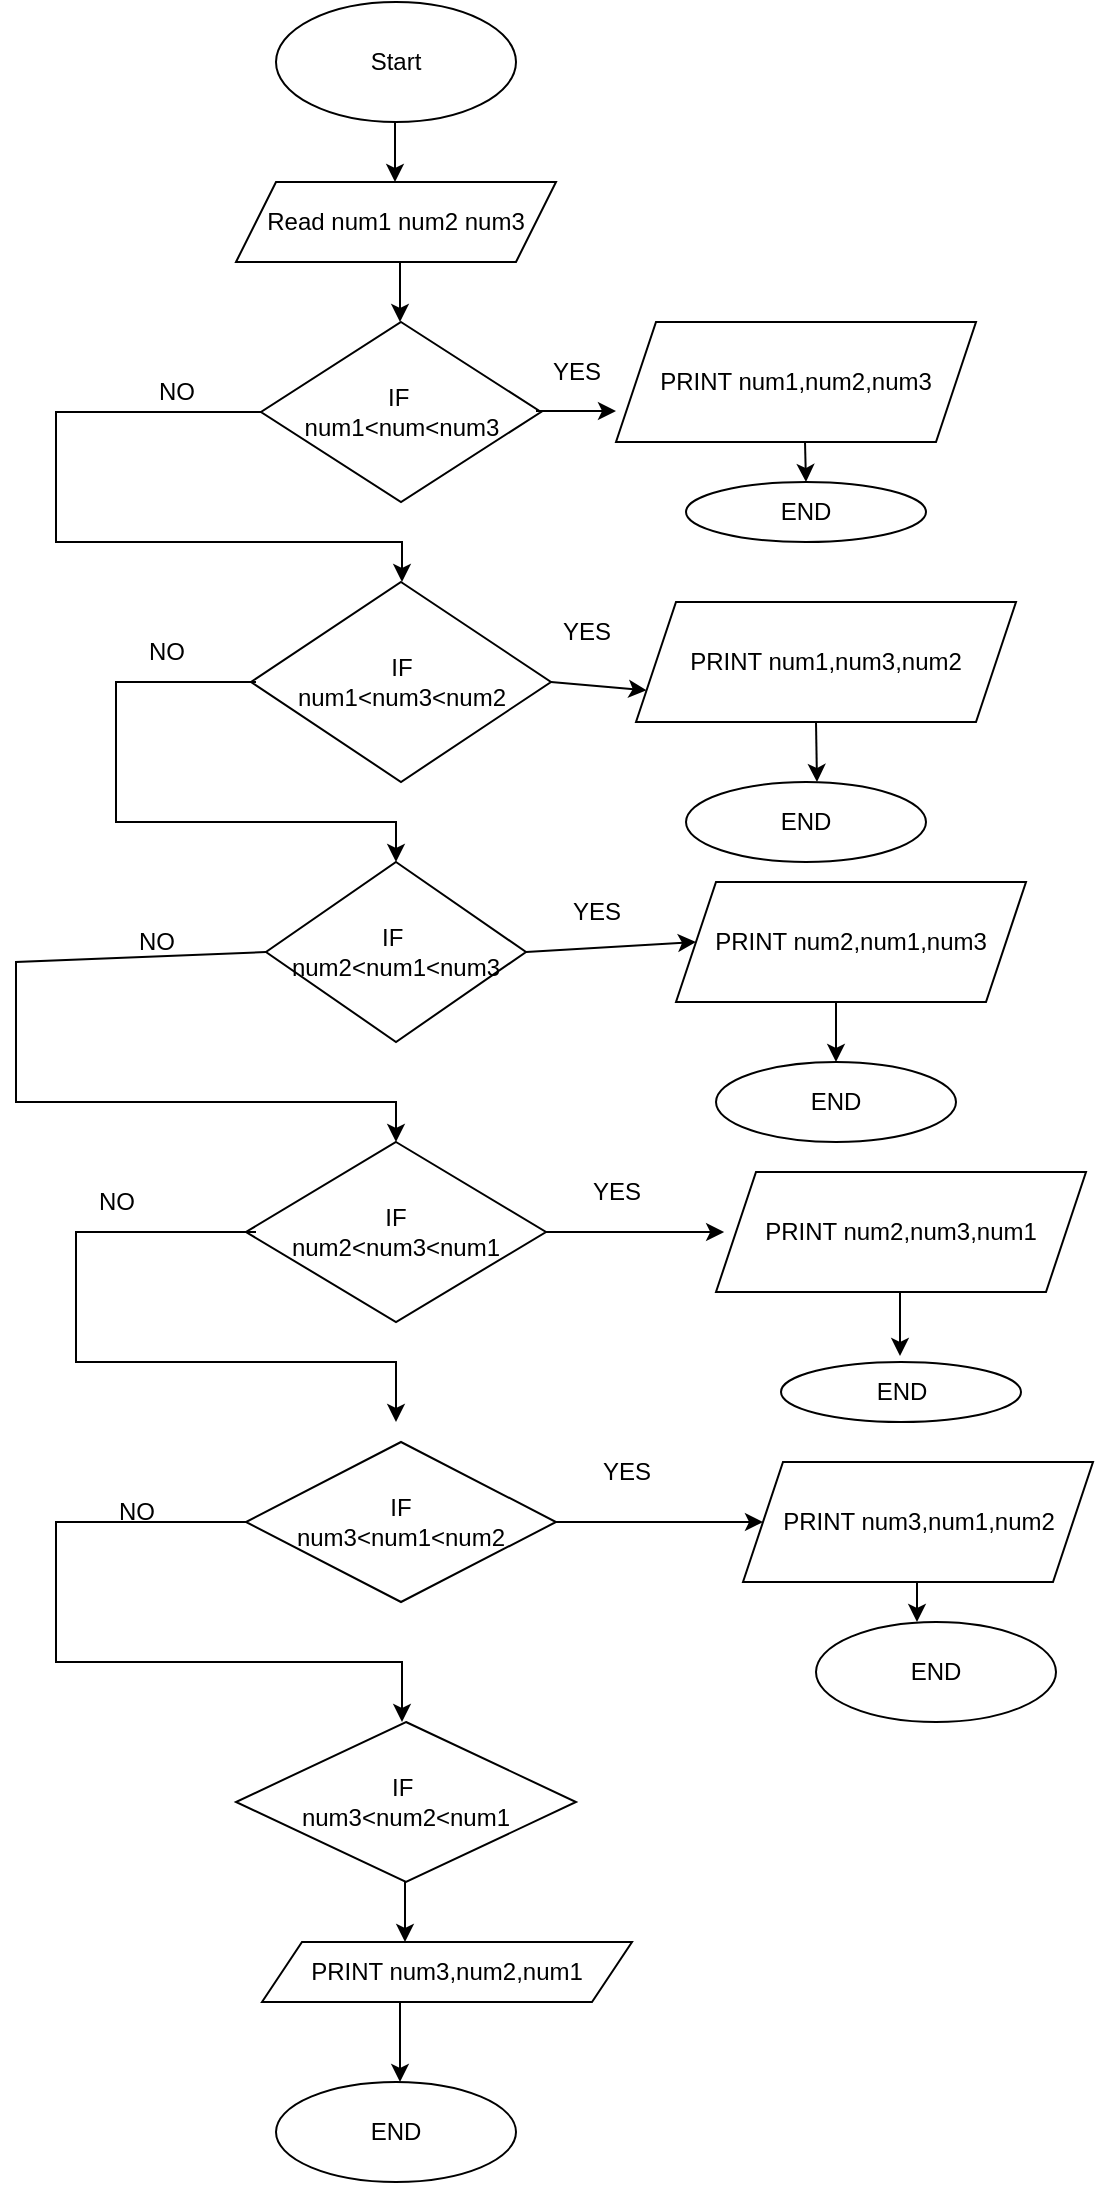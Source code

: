 <mxfile version="21.6.5" type="github">
  <diagram name="Page-1" id="npai-QiDN7zky4iT8uNj">
    <mxGraphModel dx="880" dy="405" grid="1" gridSize="10" guides="1" tooltips="1" connect="1" arrows="1" fold="1" page="1" pageScale="1" pageWidth="850" pageHeight="1100" math="0" shadow="0">
      <root>
        <mxCell id="0" />
        <mxCell id="1" parent="0" />
        <mxCell id="OcrMlM3AqxfY7xWe_7HJ-1" value="Start" style="ellipse;whiteSpace=wrap;html=1;shadow=0;" vertex="1" parent="1">
          <mxGeometry x="340" width="120" height="60" as="geometry" />
        </mxCell>
        <mxCell id="OcrMlM3AqxfY7xWe_7HJ-2" value="" style="endArrow=classic;html=1;rounded=0;shadow=0;" edge="1" parent="1">
          <mxGeometry width="50" height="50" relative="1" as="geometry">
            <mxPoint x="399.5" y="60" as="sourcePoint" />
            <mxPoint x="399.5" y="90" as="targetPoint" />
          </mxGeometry>
        </mxCell>
        <mxCell id="OcrMlM3AqxfY7xWe_7HJ-3" value="Read num1 num2 num3" style="shape=parallelogram;perimeter=parallelogramPerimeter;whiteSpace=wrap;html=1;fixedSize=1;shadow=0;" vertex="1" parent="1">
          <mxGeometry x="320" y="90" width="160" height="40" as="geometry" />
        </mxCell>
        <mxCell id="OcrMlM3AqxfY7xWe_7HJ-4" value="IF&amp;nbsp;&lt;br&gt;num1&amp;lt;num&amp;lt;num3" style="rhombus;whiteSpace=wrap;html=1;shadow=0;" vertex="1" parent="1">
          <mxGeometry x="332.5" y="160" width="140" height="90" as="geometry" />
        </mxCell>
        <mxCell id="OcrMlM3AqxfY7xWe_7HJ-5" value="" style="endArrow=classic;html=1;rounded=0;exitX=0.5;exitY=1;exitDx=0;exitDy=0;shadow=0;" edge="1" parent="1">
          <mxGeometry width="50" height="50" relative="1" as="geometry">
            <mxPoint x="402" y="130" as="sourcePoint" />
            <mxPoint x="402" y="160" as="targetPoint" />
          </mxGeometry>
        </mxCell>
        <mxCell id="OcrMlM3AqxfY7xWe_7HJ-8" value="" style="endArrow=classic;html=1;rounded=0;shadow=0;" edge="1" parent="1">
          <mxGeometry width="50" height="50" relative="1" as="geometry">
            <mxPoint x="470" y="204.5" as="sourcePoint" />
            <mxPoint x="510" y="204.5" as="targetPoint" />
          </mxGeometry>
        </mxCell>
        <mxCell id="OcrMlM3AqxfY7xWe_7HJ-9" value="YES" style="text;html=1;align=center;verticalAlign=middle;resizable=0;points=[];autosize=1;strokeColor=none;fillColor=none;shadow=0;" vertex="1" parent="1">
          <mxGeometry x="465" y="170" width="50" height="30" as="geometry" />
        </mxCell>
        <mxCell id="OcrMlM3AqxfY7xWe_7HJ-10" value="PRINT num1,num2,num3" style="shape=parallelogram;perimeter=parallelogramPerimeter;whiteSpace=wrap;html=1;fixedSize=1;shadow=0;" vertex="1" parent="1">
          <mxGeometry x="510" y="160" width="180" height="60" as="geometry" />
        </mxCell>
        <mxCell id="OcrMlM3AqxfY7xWe_7HJ-11" value="" style="endArrow=classic;html=1;rounded=0;shadow=0;" edge="1" parent="1">
          <mxGeometry width="50" height="50" relative="1" as="geometry">
            <mxPoint x="604.5" y="220" as="sourcePoint" />
            <mxPoint x="605" y="240" as="targetPoint" />
          </mxGeometry>
        </mxCell>
        <mxCell id="OcrMlM3AqxfY7xWe_7HJ-13" value="END" style="ellipse;whiteSpace=wrap;html=1;shadow=0;" vertex="1" parent="1">
          <mxGeometry x="545" y="240" width="120" height="30" as="geometry" />
        </mxCell>
        <mxCell id="OcrMlM3AqxfY7xWe_7HJ-14" value="" style="endArrow=classic;html=1;rounded=0;exitX=0;exitY=0.5;exitDx=0;exitDy=0;shadow=0;" edge="1" parent="1" source="OcrMlM3AqxfY7xWe_7HJ-4">
          <mxGeometry width="50" height="50" relative="1" as="geometry">
            <mxPoint x="290" y="270" as="sourcePoint" />
            <mxPoint x="403" y="290" as="targetPoint" />
            <Array as="points">
              <mxPoint x="230" y="205" />
              <mxPoint x="230" y="270" />
              <mxPoint x="403" y="270" />
            </Array>
          </mxGeometry>
        </mxCell>
        <mxCell id="OcrMlM3AqxfY7xWe_7HJ-15" value="NO" style="text;html=1;align=center;verticalAlign=middle;resizable=0;points=[];autosize=1;strokeColor=none;fillColor=none;shadow=0;" vertex="1" parent="1">
          <mxGeometry x="270" y="180" width="40" height="30" as="geometry" />
        </mxCell>
        <mxCell id="OcrMlM3AqxfY7xWe_7HJ-16" value="IF&lt;br&gt;num1&amp;lt;num3&amp;lt;num2" style="rhombus;whiteSpace=wrap;html=1;shadow=0;" vertex="1" parent="1">
          <mxGeometry x="327.5" y="290" width="150" height="100" as="geometry" />
        </mxCell>
        <mxCell id="OcrMlM3AqxfY7xWe_7HJ-20" value="" style="endArrow=classic;html=1;rounded=0;exitX=1;exitY=0.5;exitDx=0;exitDy=0;entryX=0;entryY=0.75;entryDx=0;entryDy=0;shadow=0;" edge="1" parent="1" source="OcrMlM3AqxfY7xWe_7HJ-16" target="OcrMlM3AqxfY7xWe_7HJ-22">
          <mxGeometry width="50" height="50" relative="1" as="geometry">
            <mxPoint x="490" y="400" as="sourcePoint" />
            <mxPoint x="520" y="400" as="targetPoint" />
          </mxGeometry>
        </mxCell>
        <mxCell id="OcrMlM3AqxfY7xWe_7HJ-21" value="YES" style="text;html=1;align=center;verticalAlign=middle;resizable=0;points=[];autosize=1;strokeColor=none;fillColor=none;shadow=0;" vertex="1" parent="1">
          <mxGeometry x="470" y="300" width="50" height="30" as="geometry" />
        </mxCell>
        <mxCell id="OcrMlM3AqxfY7xWe_7HJ-22" value="PRINT num1,num3,num2" style="shape=parallelogram;perimeter=parallelogramPerimeter;whiteSpace=wrap;html=1;fixedSize=1;shadow=0;" vertex="1" parent="1">
          <mxGeometry x="520" y="300" width="190" height="60" as="geometry" />
        </mxCell>
        <mxCell id="OcrMlM3AqxfY7xWe_7HJ-23" value="" style="endArrow=classic;html=1;rounded=0;shadow=0;" edge="1" parent="1">
          <mxGeometry width="50" height="50" relative="1" as="geometry">
            <mxPoint x="610" y="360" as="sourcePoint" />
            <mxPoint x="610.5" y="390" as="targetPoint" />
          </mxGeometry>
        </mxCell>
        <mxCell id="OcrMlM3AqxfY7xWe_7HJ-24" value="END" style="ellipse;whiteSpace=wrap;html=1;shadow=0;" vertex="1" parent="1">
          <mxGeometry x="545" y="390" width="120" height="40" as="geometry" />
        </mxCell>
        <mxCell id="OcrMlM3AqxfY7xWe_7HJ-28" value="" style="endArrow=classic;html=1;rounded=0;shadow=0;" edge="1" parent="1">
          <mxGeometry width="50" height="50" relative="1" as="geometry">
            <mxPoint x="330" y="340" as="sourcePoint" />
            <mxPoint x="400" y="430" as="targetPoint" />
            <Array as="points">
              <mxPoint x="260" y="340" />
              <mxPoint x="260" y="410" />
              <mxPoint x="400" y="410" />
            </Array>
          </mxGeometry>
        </mxCell>
        <mxCell id="OcrMlM3AqxfY7xWe_7HJ-29" value="IF&amp;nbsp;&lt;br&gt;num2&amp;lt;num1&amp;lt;num3&lt;br&gt;" style="rhombus;whiteSpace=wrap;html=1;shadow=0;" vertex="1" parent="1">
          <mxGeometry x="335" y="430" width="130" height="90" as="geometry" />
        </mxCell>
        <mxCell id="OcrMlM3AqxfY7xWe_7HJ-30" value="NO" style="text;html=1;align=center;verticalAlign=middle;resizable=0;points=[];autosize=1;strokeColor=none;fillColor=none;shadow=0;" vertex="1" parent="1">
          <mxGeometry x="265" y="310" width="40" height="30" as="geometry" />
        </mxCell>
        <mxCell id="OcrMlM3AqxfY7xWe_7HJ-32" value="" style="endArrow=classic;html=1;rounded=0;exitX=1;exitY=0.5;exitDx=0;exitDy=0;entryX=0;entryY=0.5;entryDx=0;entryDy=0;shadow=0;" edge="1" parent="1" source="OcrMlM3AqxfY7xWe_7HJ-29" target="OcrMlM3AqxfY7xWe_7HJ-34">
          <mxGeometry width="50" height="50" relative="1" as="geometry">
            <mxPoint x="500" y="600" as="sourcePoint" />
            <mxPoint x="520" y="545" as="targetPoint" />
          </mxGeometry>
        </mxCell>
        <mxCell id="OcrMlM3AqxfY7xWe_7HJ-33" value="YES" style="text;html=1;align=center;verticalAlign=middle;resizable=0;points=[];autosize=1;strokeColor=none;fillColor=none;shadow=0;" vertex="1" parent="1">
          <mxGeometry x="475" y="440" width="50" height="30" as="geometry" />
        </mxCell>
        <mxCell id="OcrMlM3AqxfY7xWe_7HJ-34" value="PRINT num2,num1,num3" style="shape=parallelogram;perimeter=parallelogramPerimeter;whiteSpace=wrap;html=1;fixedSize=1;shadow=0;" vertex="1" parent="1">
          <mxGeometry x="540" y="440" width="175" height="60" as="geometry" />
        </mxCell>
        <mxCell id="OcrMlM3AqxfY7xWe_7HJ-35" value="" style="endArrow=classic;html=1;rounded=0;shadow=0;" edge="1" parent="1">
          <mxGeometry width="50" height="50" relative="1" as="geometry">
            <mxPoint x="620" y="500" as="sourcePoint" />
            <mxPoint x="620" y="530" as="targetPoint" />
          </mxGeometry>
        </mxCell>
        <mxCell id="OcrMlM3AqxfY7xWe_7HJ-36" value="END" style="ellipse;whiteSpace=wrap;html=1;shadow=0;" vertex="1" parent="1">
          <mxGeometry x="560" y="530" width="120" height="40" as="geometry" />
        </mxCell>
        <mxCell id="OcrMlM3AqxfY7xWe_7HJ-37" style="edgeStyle=orthogonalEdgeStyle;rounded=0;orthogonalLoop=1;jettySize=auto;html=1;exitX=0.5;exitY=1;exitDx=0;exitDy=0;shadow=0;" edge="1" parent="1" source="OcrMlM3AqxfY7xWe_7HJ-36" target="OcrMlM3AqxfY7xWe_7HJ-36">
          <mxGeometry relative="1" as="geometry" />
        </mxCell>
        <mxCell id="OcrMlM3AqxfY7xWe_7HJ-38" style="edgeStyle=orthogonalEdgeStyle;rounded=0;orthogonalLoop=1;jettySize=auto;html=1;exitX=0.5;exitY=1;exitDx=0;exitDy=0;shadow=0;" edge="1" parent="1" source="OcrMlM3AqxfY7xWe_7HJ-36" target="OcrMlM3AqxfY7xWe_7HJ-36">
          <mxGeometry relative="1" as="geometry" />
        </mxCell>
        <mxCell id="OcrMlM3AqxfY7xWe_7HJ-41" value="" style="endArrow=classic;html=1;rounded=0;exitX=0;exitY=0.5;exitDx=0;exitDy=0;shadow=0;" edge="1" parent="1" source="OcrMlM3AqxfY7xWe_7HJ-29">
          <mxGeometry width="50" height="50" relative="1" as="geometry">
            <mxPoint x="330" y="550" as="sourcePoint" />
            <mxPoint x="400" y="570" as="targetPoint" />
            <Array as="points">
              <mxPoint x="210" y="480" />
              <mxPoint x="210" y="550" />
              <mxPoint x="400" y="550" />
            </Array>
          </mxGeometry>
        </mxCell>
        <mxCell id="OcrMlM3AqxfY7xWe_7HJ-43" value="IF&lt;br&gt;num2&amp;lt;num3&amp;lt;num1" style="rhombus;whiteSpace=wrap;html=1;shadow=0;" vertex="1" parent="1">
          <mxGeometry x="325" y="570" width="150" height="90" as="geometry" />
        </mxCell>
        <mxCell id="OcrMlM3AqxfY7xWe_7HJ-45" value="" style="endArrow=classic;html=1;rounded=0;exitX=1;exitY=0.5;exitDx=0;exitDy=0;entryX=0.022;entryY=0.5;entryDx=0;entryDy=0;entryPerimeter=0;shadow=0;" edge="1" parent="1" source="OcrMlM3AqxfY7xWe_7HJ-43" target="OcrMlM3AqxfY7xWe_7HJ-47">
          <mxGeometry width="50" height="50" relative="1" as="geometry">
            <mxPoint x="540" y="750" as="sourcePoint" />
            <mxPoint x="540" y="715" as="targetPoint" />
          </mxGeometry>
        </mxCell>
        <mxCell id="OcrMlM3AqxfY7xWe_7HJ-46" value="YES" style="text;html=1;align=center;verticalAlign=middle;resizable=0;points=[];autosize=1;strokeColor=none;fillColor=none;shadow=0;" vertex="1" parent="1">
          <mxGeometry x="485" y="580" width="50" height="30" as="geometry" />
        </mxCell>
        <mxCell id="OcrMlM3AqxfY7xWe_7HJ-47" value="PRINT num2,num3,num1" style="shape=parallelogram;perimeter=parallelogramPerimeter;whiteSpace=wrap;html=1;fixedSize=1;shadow=0;" vertex="1" parent="1">
          <mxGeometry x="560" y="585" width="185" height="60" as="geometry" />
        </mxCell>
        <mxCell id="OcrMlM3AqxfY7xWe_7HJ-48" value="" style="endArrow=classic;html=1;rounded=0;exitX=0;exitY=0.5;exitDx=0;exitDy=0;shadow=0;" edge="1" parent="1">
          <mxGeometry width="50" height="50" relative="1" as="geometry">
            <mxPoint x="330" y="615" as="sourcePoint" />
            <mxPoint x="400" y="710" as="targetPoint" />
            <Array as="points">
              <mxPoint x="240" y="615" />
              <mxPoint x="240" y="680" />
              <mxPoint x="400" y="680" />
            </Array>
          </mxGeometry>
        </mxCell>
        <mxCell id="OcrMlM3AqxfY7xWe_7HJ-49" value="NO" style="text;html=1;align=center;verticalAlign=middle;resizable=0;points=[];autosize=1;strokeColor=none;fillColor=none;shadow=0;" vertex="1" parent="1">
          <mxGeometry x="260" y="455" width="40" height="30" as="geometry" />
        </mxCell>
        <mxCell id="OcrMlM3AqxfY7xWe_7HJ-50" value="NO" style="text;html=1;align=center;verticalAlign=middle;resizable=0;points=[];autosize=1;strokeColor=none;fillColor=none;shadow=0;" vertex="1" parent="1">
          <mxGeometry x="240" y="585" width="40" height="30" as="geometry" />
        </mxCell>
        <mxCell id="OcrMlM3AqxfY7xWe_7HJ-51" value="IF&lt;br&gt;num3&amp;lt;num1&amp;lt;num2" style="rhombus;whiteSpace=wrap;html=1;shadow=0;" vertex="1" parent="1">
          <mxGeometry x="325" y="720" width="155" height="80" as="geometry" />
        </mxCell>
        <mxCell id="OcrMlM3AqxfY7xWe_7HJ-52" value="" style="endArrow=classic;html=1;rounded=0;shadow=0;" edge="1" parent="1">
          <mxGeometry width="50" height="50" relative="1" as="geometry">
            <mxPoint x="652" y="645" as="sourcePoint" />
            <mxPoint x="652" y="677" as="targetPoint" />
          </mxGeometry>
        </mxCell>
        <mxCell id="OcrMlM3AqxfY7xWe_7HJ-53" value="END" style="ellipse;whiteSpace=wrap;html=1;shadow=0;" vertex="1" parent="1">
          <mxGeometry x="592.5" y="680" width="120" height="30" as="geometry" />
        </mxCell>
        <mxCell id="OcrMlM3AqxfY7xWe_7HJ-55" value="" style="endArrow=classic;html=1;rounded=0;entryX=0;entryY=0.5;entryDx=0;entryDy=0;shadow=0;" edge="1" parent="1" source="OcrMlM3AqxfY7xWe_7HJ-51" target="OcrMlM3AqxfY7xWe_7HJ-58">
          <mxGeometry width="50" height="50" relative="1" as="geometry">
            <mxPoint x="480" y="930" as="sourcePoint" />
            <mxPoint x="550.711" y="880" as="targetPoint" />
          </mxGeometry>
        </mxCell>
        <mxCell id="OcrMlM3AqxfY7xWe_7HJ-57" value="YES" style="text;html=1;align=center;verticalAlign=middle;resizable=0;points=[];autosize=1;strokeColor=none;fillColor=none;shadow=0;" vertex="1" parent="1">
          <mxGeometry x="490" y="720" width="50" height="30" as="geometry" />
        </mxCell>
        <mxCell id="OcrMlM3AqxfY7xWe_7HJ-58" value="PRINT num3,num1,num2" style="shape=parallelogram;perimeter=parallelogramPerimeter;whiteSpace=wrap;html=1;fixedSize=1;shadow=0;" vertex="1" parent="1">
          <mxGeometry x="573.5" y="730" width="175" height="60" as="geometry" />
        </mxCell>
        <mxCell id="OcrMlM3AqxfY7xWe_7HJ-59" value="" style="endArrow=classic;html=1;rounded=0;shadow=0;" edge="1" parent="1">
          <mxGeometry width="50" height="50" relative="1" as="geometry">
            <mxPoint x="660.5" y="790" as="sourcePoint" />
            <mxPoint x="660.5" y="810" as="targetPoint" />
            <Array as="points">
              <mxPoint x="660.5" y="810" />
            </Array>
          </mxGeometry>
        </mxCell>
        <mxCell id="OcrMlM3AqxfY7xWe_7HJ-63" value="" style="endArrow=classic;html=1;rounded=0;exitX=0;exitY=0.5;exitDx=0;exitDy=0;shadow=0;" edge="1" parent="1" source="OcrMlM3AqxfY7xWe_7HJ-51">
          <mxGeometry width="50" height="50" relative="1" as="geometry">
            <mxPoint x="155" y="780" as="sourcePoint" />
            <mxPoint x="403" y="860" as="targetPoint" />
            <Array as="points">
              <mxPoint x="230" y="760" />
              <mxPoint x="230" y="830" />
              <mxPoint x="403" y="830" />
            </Array>
          </mxGeometry>
        </mxCell>
        <mxCell id="OcrMlM3AqxfY7xWe_7HJ-64" value="IF&amp;nbsp;&lt;br&gt;num3&amp;lt;num2&amp;lt;num1" style="rhombus;whiteSpace=wrap;html=1;shadow=0;" vertex="1" parent="1">
          <mxGeometry x="320" y="860" width="170" height="80" as="geometry" />
        </mxCell>
        <mxCell id="OcrMlM3AqxfY7xWe_7HJ-66" value="NO" style="text;html=1;align=center;verticalAlign=middle;resizable=0;points=[];autosize=1;strokeColor=none;fillColor=none;shadow=0;" vertex="1" parent="1">
          <mxGeometry x="250" y="740" width="40" height="30" as="geometry" />
        </mxCell>
        <mxCell id="OcrMlM3AqxfY7xWe_7HJ-79" value="END" style="ellipse;whiteSpace=wrap;html=1;shadow=0;" vertex="1" parent="1">
          <mxGeometry x="340" y="1040" width="120" height="50" as="geometry" />
        </mxCell>
        <mxCell id="OcrMlM3AqxfY7xWe_7HJ-81" value="PRINT num3,num2,num1" style="shape=parallelogram;perimeter=parallelogramPerimeter;whiteSpace=wrap;html=1;fixedSize=1;shadow=0;" vertex="1" parent="1">
          <mxGeometry x="333" y="970" width="185" height="30" as="geometry" />
        </mxCell>
        <mxCell id="OcrMlM3AqxfY7xWe_7HJ-83" value="" style="endArrow=classic;html=1;rounded=0;shadow=0;" edge="1" parent="1">
          <mxGeometry width="50" height="50" relative="1" as="geometry">
            <mxPoint x="404.5" y="940" as="sourcePoint" />
            <mxPoint x="404.5" y="970" as="targetPoint" />
          </mxGeometry>
        </mxCell>
        <mxCell id="OcrMlM3AqxfY7xWe_7HJ-84" value="" style="endArrow=classic;html=1;rounded=0;shadow=0;" edge="1" parent="1">
          <mxGeometry width="50" height="50" relative="1" as="geometry">
            <mxPoint x="402" y="1000" as="sourcePoint" />
            <mxPoint x="402" y="1040" as="targetPoint" />
          </mxGeometry>
        </mxCell>
        <mxCell id="OcrMlM3AqxfY7xWe_7HJ-85" value="END" style="ellipse;whiteSpace=wrap;html=1;" vertex="1" parent="1">
          <mxGeometry x="610" y="810" width="120" height="50" as="geometry" />
        </mxCell>
      </root>
    </mxGraphModel>
  </diagram>
</mxfile>
